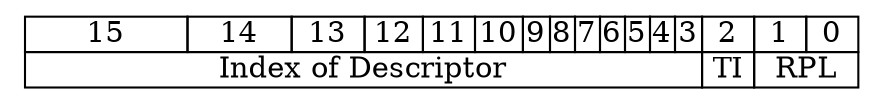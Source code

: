 digraph
{
	node [shape="none"];
		sel [label=<
		<TABLE border="0" cellborder="1" cellspacing="0" cellpadding="0">
			//first row
			<TR>
				<TD>15</TD>
				<TD>14</TD>
				<TD>13</TD>
				<TD>12</TD>
				<TD>11</TD>
				<TD>10</TD>
				<TD>9</TD>
				<TD>8</TD>
				<TD>7</TD>
				<TD>6</TD>
				<TD>5</TD>
				<TD>4</TD>
				<TD>3</TD>
				<TD>2</TD>
				<TD>1</TD>
				<TD>0</TD>
			</TR>

			//second row
			<TR>
				<TD width="325" colspan="13">Index of Descriptor</TD>
				<TD width="25">TI</TD>
				<TD width="50" colspan="2">RPL</TD>
			</TR>
		</TABLE>
	>];

}
